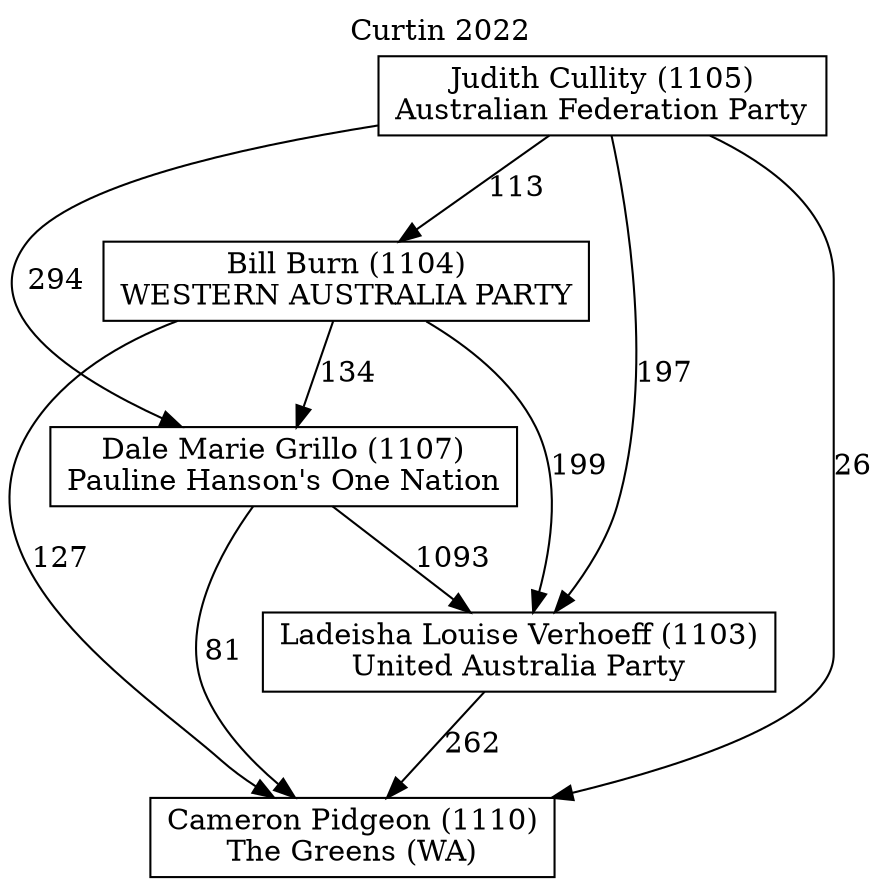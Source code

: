// House preference flow
digraph "Cameron Pidgeon (1110)_Curtin_2022" {
	graph [label="Curtin 2022" labelloc=t mclimit=10]
	node [shape=box]
	"Dale Marie Grillo (1107)" [label="Dale Marie Grillo (1107)
Pauline Hanson's One Nation"]
	"Cameron Pidgeon (1110)" [label="Cameron Pidgeon (1110)
The Greens (WA)"]
	"Bill Burn (1104)" [label="Bill Burn (1104)
WESTERN AUSTRALIA PARTY"]
	"Ladeisha Louise Verhoeff (1103)" [label="Ladeisha Louise Verhoeff (1103)
United Australia Party"]
	"Judith Cullity (1105)" [label="Judith Cullity (1105)
Australian Federation Party"]
	"Bill Burn (1104)" -> "Cameron Pidgeon (1110)" [label=127]
	"Bill Burn (1104)" -> "Dale Marie Grillo (1107)" [label=134]
	"Ladeisha Louise Verhoeff (1103)" -> "Cameron Pidgeon (1110)" [label=262]
	"Judith Cullity (1105)" -> "Bill Burn (1104)" [label=113]
	"Bill Burn (1104)" -> "Ladeisha Louise Verhoeff (1103)" [label=199]
	"Dale Marie Grillo (1107)" -> "Cameron Pidgeon (1110)" [label=81]
	"Dale Marie Grillo (1107)" -> "Ladeisha Louise Verhoeff (1103)" [label=1093]
	"Judith Cullity (1105)" -> "Dale Marie Grillo (1107)" [label=294]
	"Judith Cullity (1105)" -> "Cameron Pidgeon (1110)" [label=26]
	"Judith Cullity (1105)" -> "Ladeisha Louise Verhoeff (1103)" [label=197]
}
